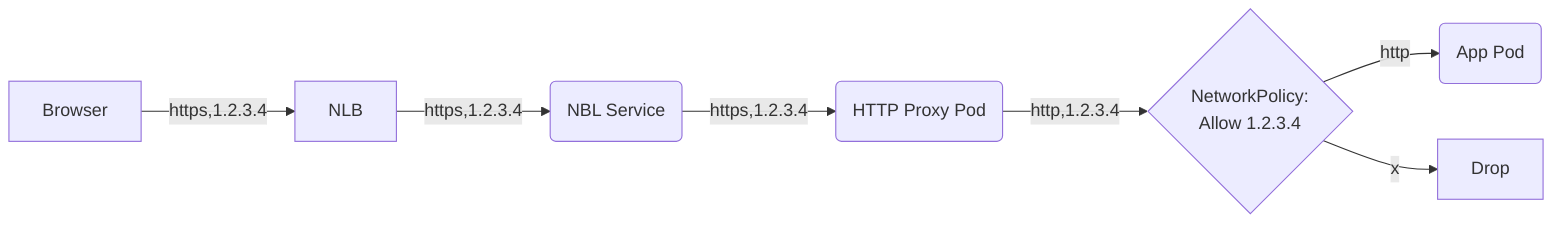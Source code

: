 flowchart LR
    A[Browser] -->|https,1.2.3.4| B[NLB]
    B --> |https,1.2.3.4|C(NBL Service)
    C --> |https,1.2.3.4|D(HTTP Proxy Pod)
    D --> |http,1.2.3.4|P{NetworkPolicy: <br />Allow 1.2.3.4}
    P -->|http|E(App Pod)
    P --> |x|F[Drop]